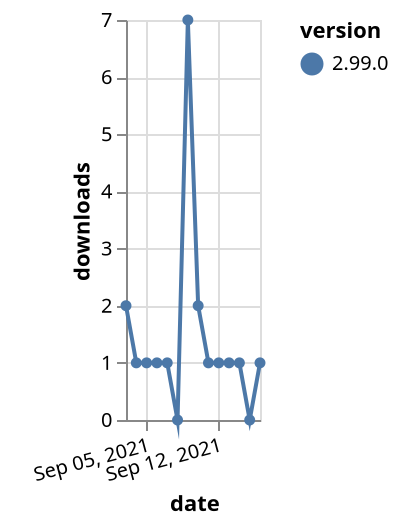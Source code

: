 {"$schema": "https://vega.github.io/schema/vega-lite/v5.json", "description": "A simple bar chart with embedded data.", "data": {"values": [{"date": "2021-09-03", "total": 503, "delta": 2, "version": "2.99.0"}, {"date": "2021-09-04", "total": 504, "delta": 1, "version": "2.99.0"}, {"date": "2021-09-05", "total": 505, "delta": 1, "version": "2.99.0"}, {"date": "2021-09-06", "total": 506, "delta": 1, "version": "2.99.0"}, {"date": "2021-09-07", "total": 507, "delta": 1, "version": "2.99.0"}, {"date": "2021-09-08", "total": 507, "delta": 0, "version": "2.99.0"}, {"date": "2021-09-09", "total": 514, "delta": 7, "version": "2.99.0"}, {"date": "2021-09-10", "total": 516, "delta": 2, "version": "2.99.0"}, {"date": "2021-09-11", "total": 517, "delta": 1, "version": "2.99.0"}, {"date": "2021-09-12", "total": 518, "delta": 1, "version": "2.99.0"}, {"date": "2021-09-13", "total": 519, "delta": 1, "version": "2.99.0"}, {"date": "2021-09-14", "total": 520, "delta": 1, "version": "2.99.0"}, {"date": "2021-09-15", "total": 520, "delta": 0, "version": "2.99.0"}, {"date": "2021-09-16", "total": 521, "delta": 1, "version": "2.99.0"}]}, "width": "container", "mark": {"type": "line", "point": {"filled": true}}, "encoding": {"x": {"field": "date", "type": "temporal", "timeUnit": "yearmonthdate", "title": "date", "axis": {"labelAngle": -15}}, "y": {"field": "delta", "type": "quantitative", "title": "downloads"}, "color": {"field": "version", "type": "nominal"}, "tooltip": {"field": "delta"}}}